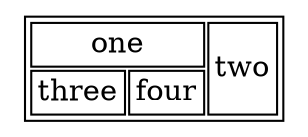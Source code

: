 graph {
  a [label=<
    <table>
      <tr>
        <td colspan="2">one</td>
        <td rowspan="2">two</td>
      </tr>
      <tr>
        <td>three</td>
        <td>four</td>
      </tr>
    </table>
  >, shape=none]
}
